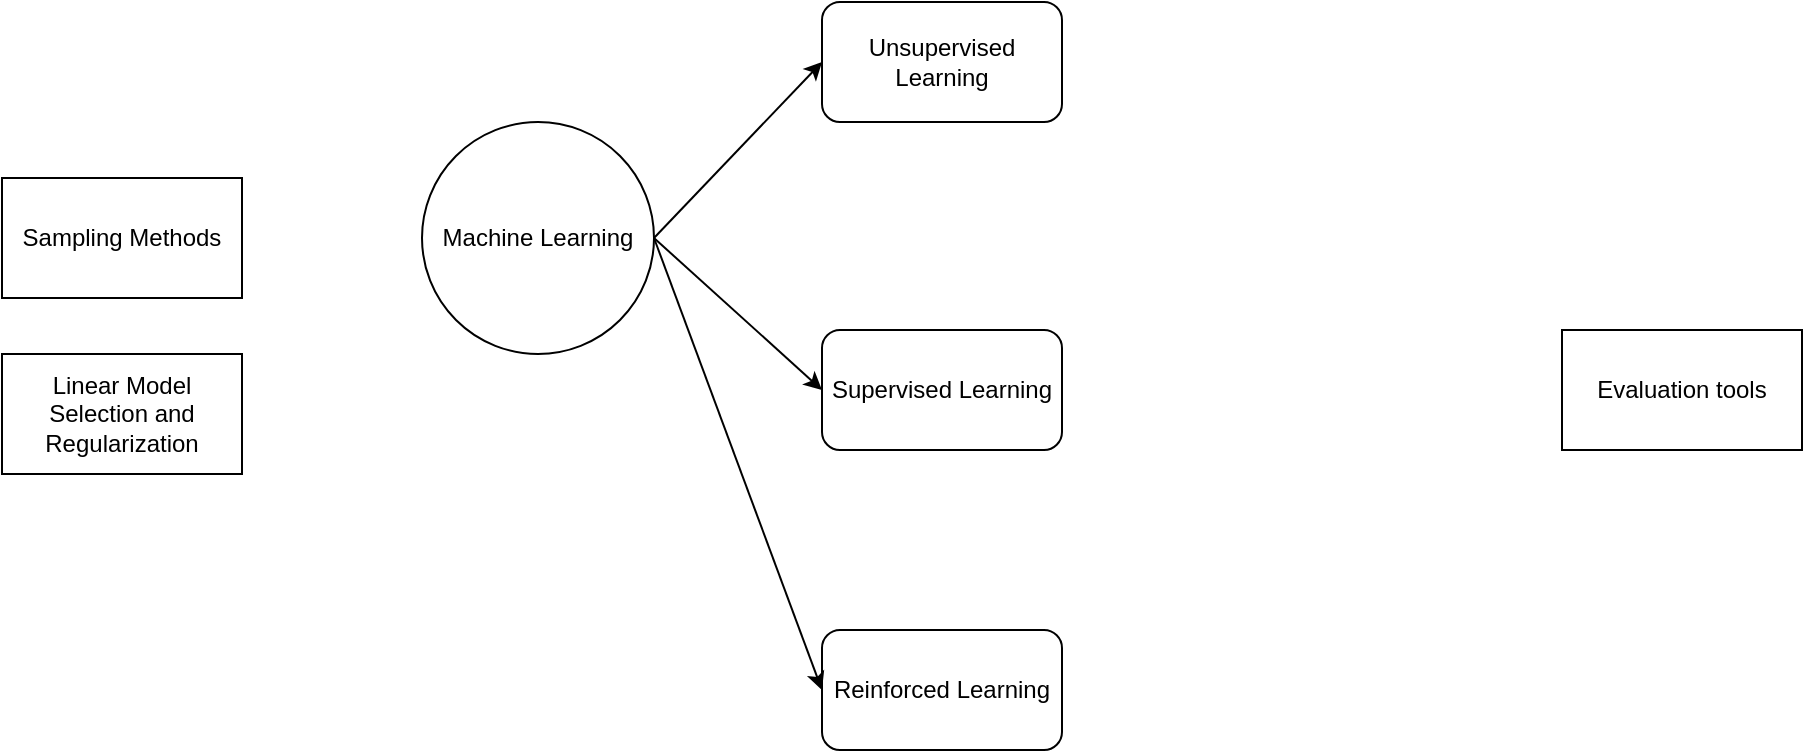 <mxfile version="15.7.3" type="device"><diagram id="UlzpJgRKeToUCz3TAaw8" name="第 1 页"><mxGraphModel dx="632" dy="586" grid="1" gridSize="10" guides="1" tooltips="1" connect="1" arrows="1" fold="1" page="1" pageScale="1" pageWidth="1169" pageHeight="827" math="0" shadow="0"><root><mxCell id="0"/><mxCell id="1" parent="0"/><mxCell id="mvBiNy4rkdrt_FYloQTQ-3" value="Unsupervised Learning" style="rounded=1;whiteSpace=wrap;html=1;" vertex="1" parent="1"><mxGeometry x="640" y="296" width="120" height="60" as="geometry"/></mxCell><mxCell id="mvBiNy4rkdrt_FYloQTQ-4" value="Supervised Learning" style="rounded=1;whiteSpace=wrap;html=1;" vertex="1" parent="1"><mxGeometry x="640" y="460" width="120" height="60" as="geometry"/></mxCell><mxCell id="mvBiNy4rkdrt_FYloQTQ-6" value="Evaluation tools" style="whiteSpace=wrap;html=1;" vertex="1" parent="1"><mxGeometry x="1010" y="460" width="120" height="60" as="geometry"/></mxCell><mxCell id="mvBiNy4rkdrt_FYloQTQ-7" value="Sampling Methods" style="rounded=0;whiteSpace=wrap;html=1;" vertex="1" parent="1"><mxGeometry x="230" y="384" width="120" height="60" as="geometry"/></mxCell><mxCell id="mvBiNy4rkdrt_FYloQTQ-9" value="Linear Model Selection and Regularization" style="rounded=0;whiteSpace=wrap;html=1;" vertex="1" parent="1"><mxGeometry x="230" y="472" width="120" height="60" as="geometry"/></mxCell><mxCell id="mvBiNy4rkdrt_FYloQTQ-10" value="&lt;span&gt;Machine Learning&lt;/span&gt;" style="ellipse;whiteSpace=wrap;html=1;aspect=fixed;" vertex="1" parent="1"><mxGeometry x="440" y="356" width="116" height="116" as="geometry"/></mxCell><mxCell id="mvBiNy4rkdrt_FYloQTQ-12" value="" style="endArrow=classic;html=1;rounded=0;exitX=1;exitY=0.5;exitDx=0;exitDy=0;entryX=0;entryY=0.5;entryDx=0;entryDy=0;" edge="1" parent="1" source="mvBiNy4rkdrt_FYloQTQ-10" target="mvBiNy4rkdrt_FYloQTQ-3"><mxGeometry width="50" height="50" relative="1" as="geometry"><mxPoint x="540" y="550" as="sourcePoint"/><mxPoint x="590" y="500" as="targetPoint"/></mxGeometry></mxCell><mxCell id="mvBiNy4rkdrt_FYloQTQ-13" value="" style="endArrow=classic;html=1;rounded=0;entryX=0;entryY=0.5;entryDx=0;entryDy=0;exitX=1;exitY=0.5;exitDx=0;exitDy=0;" edge="1" parent="1" source="mvBiNy4rkdrt_FYloQTQ-10" target="mvBiNy4rkdrt_FYloQTQ-4"><mxGeometry width="50" height="50" relative="1" as="geometry"><mxPoint x="560" y="410" as="sourcePoint"/><mxPoint x="590" y="500" as="targetPoint"/></mxGeometry></mxCell><mxCell id="mvBiNy4rkdrt_FYloQTQ-14" value="Reinforced Learning" style="rounded=1;whiteSpace=wrap;html=1;" vertex="1" parent="1"><mxGeometry x="640" y="610" width="120" height="60" as="geometry"/></mxCell><mxCell id="mvBiNy4rkdrt_FYloQTQ-16" value="" style="endArrow=classic;html=1;rounded=0;exitX=1;exitY=0.5;exitDx=0;exitDy=0;entryX=0;entryY=0.5;entryDx=0;entryDy=0;" edge="1" parent="1" source="mvBiNy4rkdrt_FYloQTQ-10" target="mvBiNy4rkdrt_FYloQTQ-14"><mxGeometry width="50" height="50" relative="1" as="geometry"><mxPoint x="500" y="610" as="sourcePoint"/><mxPoint x="550" y="560" as="targetPoint"/></mxGeometry></mxCell></root></mxGraphModel></diagram></mxfile>